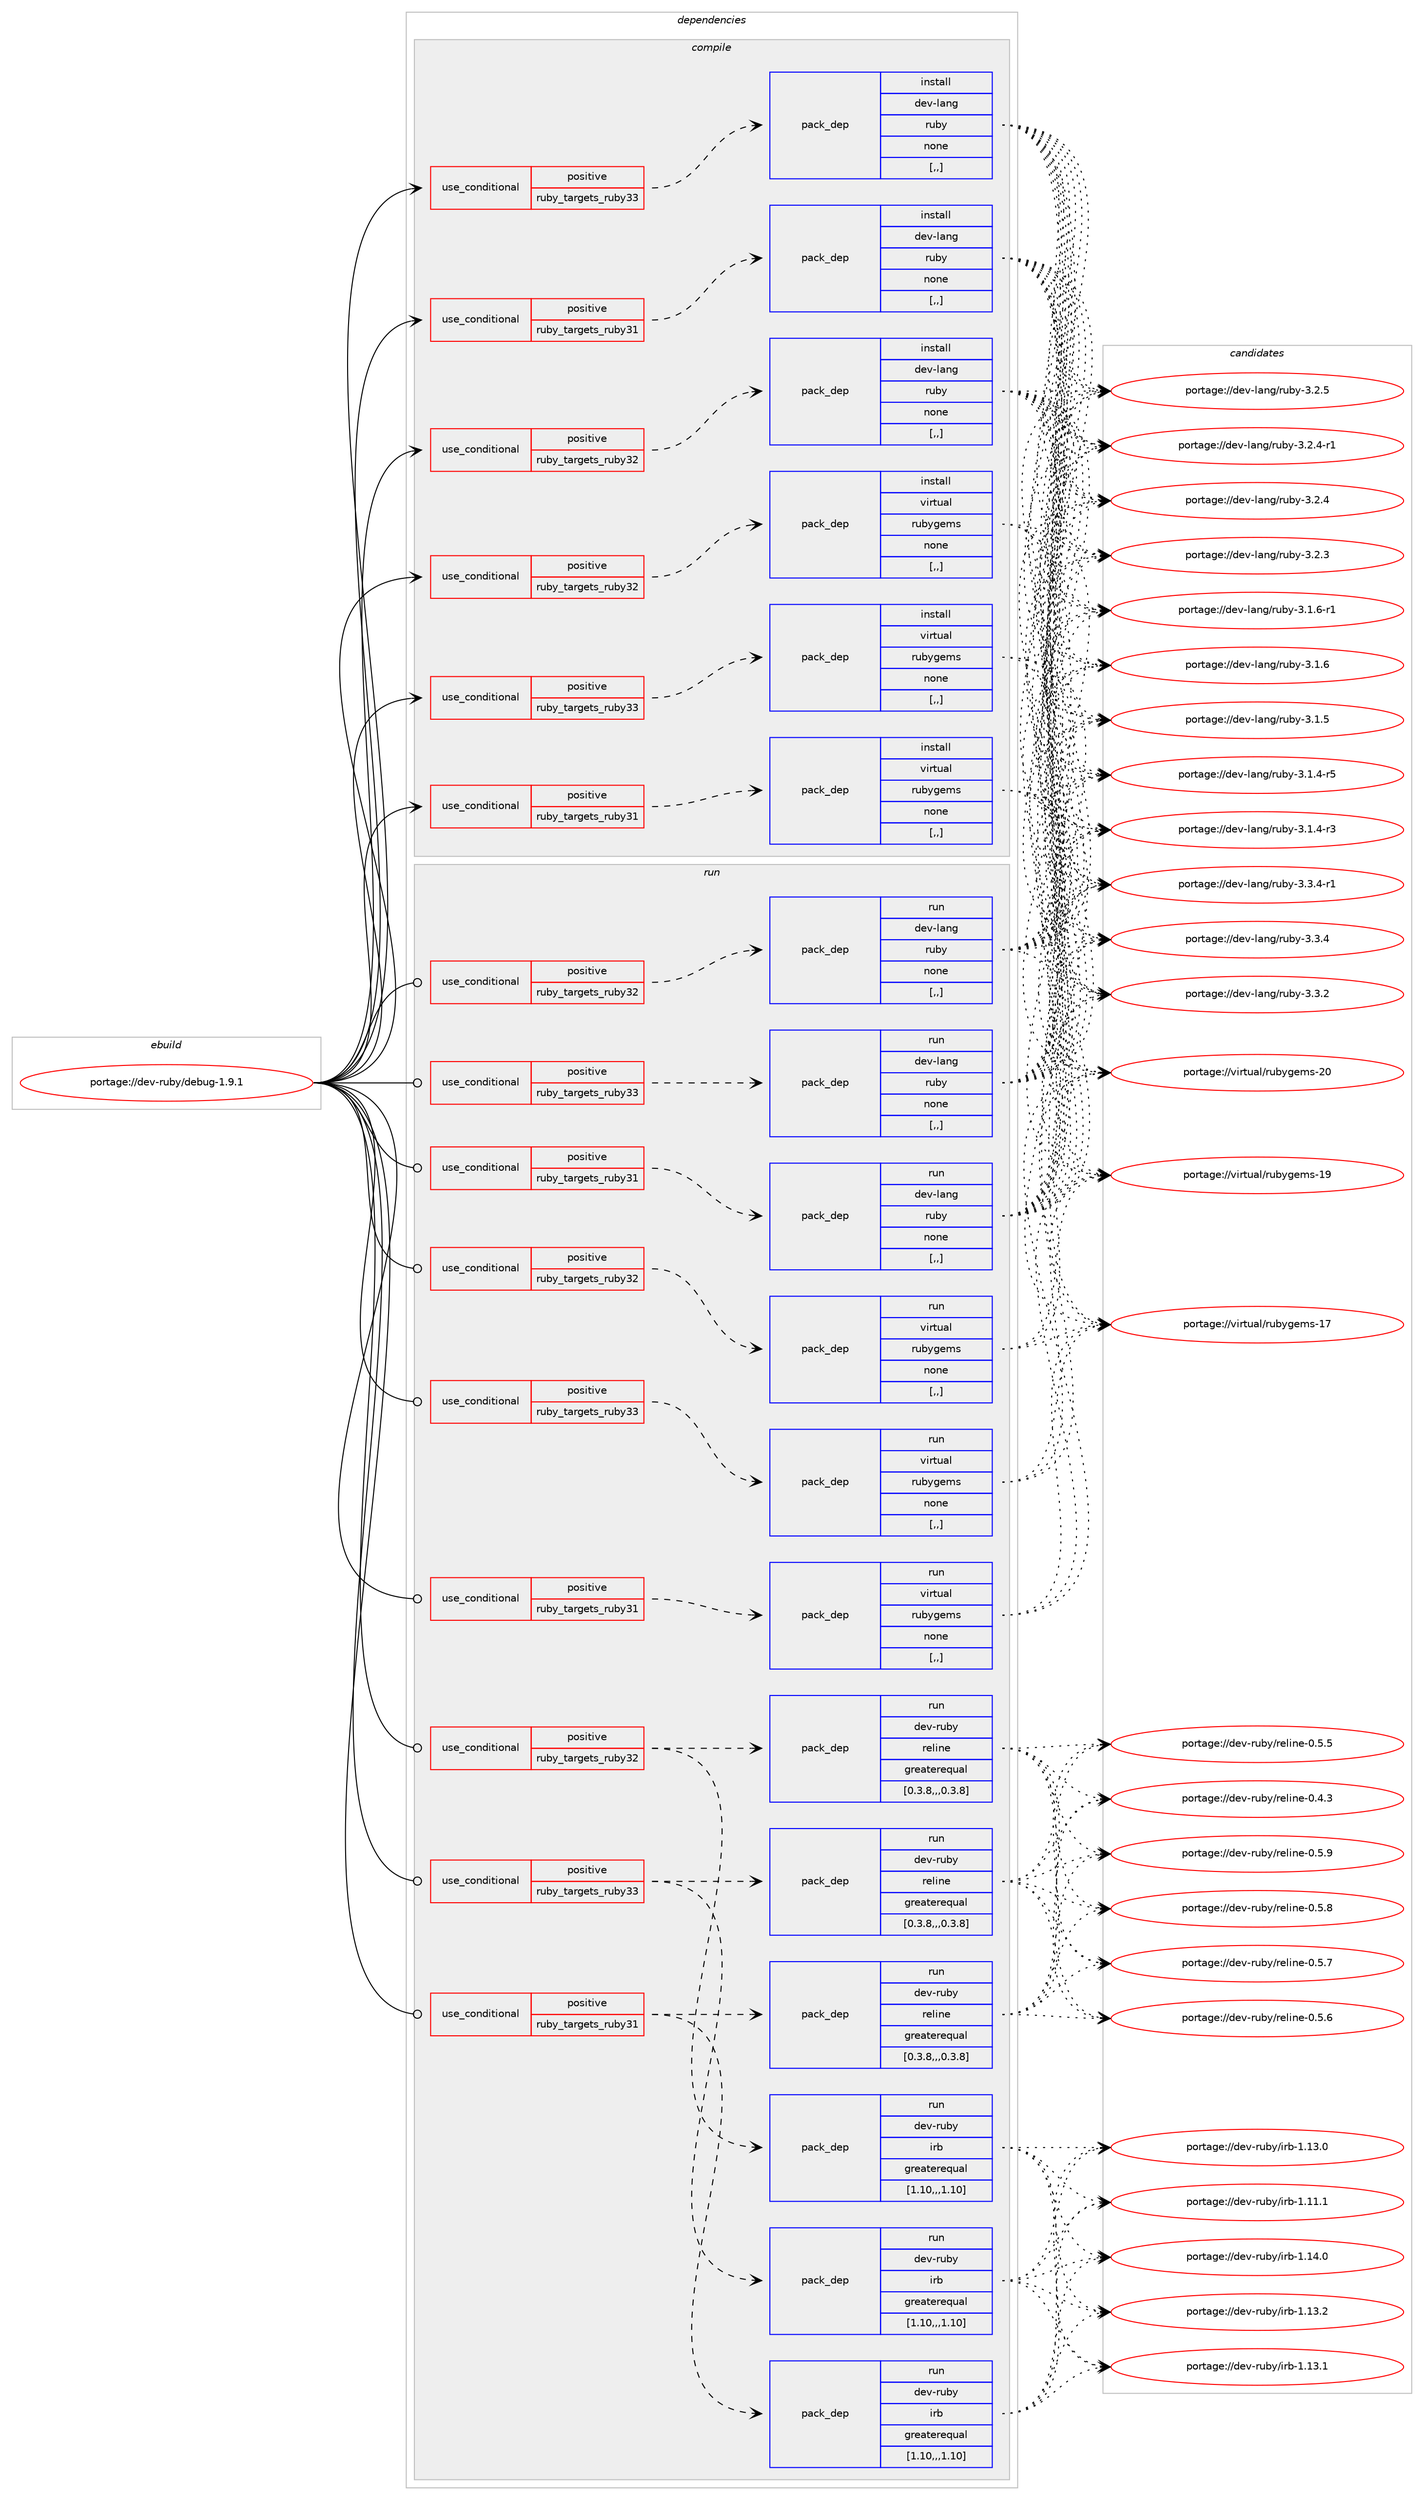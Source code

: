 digraph prolog {

# *************
# Graph options
# *************

newrank=true;
concentrate=true;
compound=true;
graph [rankdir=LR,fontname=Helvetica,fontsize=10,ranksep=1.5];#, ranksep=2.5, nodesep=0.2];
edge  [arrowhead=vee];
node  [fontname=Helvetica,fontsize=10];

# **********
# The ebuild
# **********

subgraph cluster_leftcol {
color=gray;
label=<<i>ebuild</i>>;
id [label="portage://dev-ruby/debug-1.9.1", color=red, width=4, href="../dev-ruby/debug-1.9.1.svg"];
}

# ****************
# The dependencies
# ****************

subgraph cluster_midcol {
color=gray;
label=<<i>dependencies</i>>;
subgraph cluster_compile {
fillcolor="#eeeeee";
style=filled;
label=<<i>compile</i>>;
subgraph cond46496 {
dependency181110 [label=<<TABLE BORDER="0" CELLBORDER="1" CELLSPACING="0" CELLPADDING="4"><TR><TD ROWSPAN="3" CELLPADDING="10">use_conditional</TD></TR><TR><TD>positive</TD></TR><TR><TD>ruby_targets_ruby31</TD></TR></TABLE>>, shape=none, color=red];
subgraph pack133316 {
dependency181111 [label=<<TABLE BORDER="0" CELLBORDER="1" CELLSPACING="0" CELLPADDING="4" WIDTH="220"><TR><TD ROWSPAN="6" CELLPADDING="30">pack_dep</TD></TR><TR><TD WIDTH="110">install</TD></TR><TR><TD>dev-lang</TD></TR><TR><TD>ruby</TD></TR><TR><TD>none</TD></TR><TR><TD>[,,]</TD></TR></TABLE>>, shape=none, color=blue];
}
dependency181110:e -> dependency181111:w [weight=20,style="dashed",arrowhead="vee"];
}
id:e -> dependency181110:w [weight=20,style="solid",arrowhead="vee"];
subgraph cond46497 {
dependency181112 [label=<<TABLE BORDER="0" CELLBORDER="1" CELLSPACING="0" CELLPADDING="4"><TR><TD ROWSPAN="3" CELLPADDING="10">use_conditional</TD></TR><TR><TD>positive</TD></TR><TR><TD>ruby_targets_ruby31</TD></TR></TABLE>>, shape=none, color=red];
subgraph pack133317 {
dependency181113 [label=<<TABLE BORDER="0" CELLBORDER="1" CELLSPACING="0" CELLPADDING="4" WIDTH="220"><TR><TD ROWSPAN="6" CELLPADDING="30">pack_dep</TD></TR><TR><TD WIDTH="110">install</TD></TR><TR><TD>virtual</TD></TR><TR><TD>rubygems</TD></TR><TR><TD>none</TD></TR><TR><TD>[,,]</TD></TR></TABLE>>, shape=none, color=blue];
}
dependency181112:e -> dependency181113:w [weight=20,style="dashed",arrowhead="vee"];
}
id:e -> dependency181112:w [weight=20,style="solid",arrowhead="vee"];
subgraph cond46498 {
dependency181114 [label=<<TABLE BORDER="0" CELLBORDER="1" CELLSPACING="0" CELLPADDING="4"><TR><TD ROWSPAN="3" CELLPADDING="10">use_conditional</TD></TR><TR><TD>positive</TD></TR><TR><TD>ruby_targets_ruby32</TD></TR></TABLE>>, shape=none, color=red];
subgraph pack133318 {
dependency181115 [label=<<TABLE BORDER="0" CELLBORDER="1" CELLSPACING="0" CELLPADDING="4" WIDTH="220"><TR><TD ROWSPAN="6" CELLPADDING="30">pack_dep</TD></TR><TR><TD WIDTH="110">install</TD></TR><TR><TD>dev-lang</TD></TR><TR><TD>ruby</TD></TR><TR><TD>none</TD></TR><TR><TD>[,,]</TD></TR></TABLE>>, shape=none, color=blue];
}
dependency181114:e -> dependency181115:w [weight=20,style="dashed",arrowhead="vee"];
}
id:e -> dependency181114:w [weight=20,style="solid",arrowhead="vee"];
subgraph cond46499 {
dependency181116 [label=<<TABLE BORDER="0" CELLBORDER="1" CELLSPACING="0" CELLPADDING="4"><TR><TD ROWSPAN="3" CELLPADDING="10">use_conditional</TD></TR><TR><TD>positive</TD></TR><TR><TD>ruby_targets_ruby32</TD></TR></TABLE>>, shape=none, color=red];
subgraph pack133319 {
dependency181117 [label=<<TABLE BORDER="0" CELLBORDER="1" CELLSPACING="0" CELLPADDING="4" WIDTH="220"><TR><TD ROWSPAN="6" CELLPADDING="30">pack_dep</TD></TR><TR><TD WIDTH="110">install</TD></TR><TR><TD>virtual</TD></TR><TR><TD>rubygems</TD></TR><TR><TD>none</TD></TR><TR><TD>[,,]</TD></TR></TABLE>>, shape=none, color=blue];
}
dependency181116:e -> dependency181117:w [weight=20,style="dashed",arrowhead="vee"];
}
id:e -> dependency181116:w [weight=20,style="solid",arrowhead="vee"];
subgraph cond46500 {
dependency181118 [label=<<TABLE BORDER="0" CELLBORDER="1" CELLSPACING="0" CELLPADDING="4"><TR><TD ROWSPAN="3" CELLPADDING="10">use_conditional</TD></TR><TR><TD>positive</TD></TR><TR><TD>ruby_targets_ruby33</TD></TR></TABLE>>, shape=none, color=red];
subgraph pack133320 {
dependency181119 [label=<<TABLE BORDER="0" CELLBORDER="1" CELLSPACING="0" CELLPADDING="4" WIDTH="220"><TR><TD ROWSPAN="6" CELLPADDING="30">pack_dep</TD></TR><TR><TD WIDTH="110">install</TD></TR><TR><TD>dev-lang</TD></TR><TR><TD>ruby</TD></TR><TR><TD>none</TD></TR><TR><TD>[,,]</TD></TR></TABLE>>, shape=none, color=blue];
}
dependency181118:e -> dependency181119:w [weight=20,style="dashed",arrowhead="vee"];
}
id:e -> dependency181118:w [weight=20,style="solid",arrowhead="vee"];
subgraph cond46501 {
dependency181120 [label=<<TABLE BORDER="0" CELLBORDER="1" CELLSPACING="0" CELLPADDING="4"><TR><TD ROWSPAN="3" CELLPADDING="10">use_conditional</TD></TR><TR><TD>positive</TD></TR><TR><TD>ruby_targets_ruby33</TD></TR></TABLE>>, shape=none, color=red];
subgraph pack133321 {
dependency181121 [label=<<TABLE BORDER="0" CELLBORDER="1" CELLSPACING="0" CELLPADDING="4" WIDTH="220"><TR><TD ROWSPAN="6" CELLPADDING="30">pack_dep</TD></TR><TR><TD WIDTH="110">install</TD></TR><TR><TD>virtual</TD></TR><TR><TD>rubygems</TD></TR><TR><TD>none</TD></TR><TR><TD>[,,]</TD></TR></TABLE>>, shape=none, color=blue];
}
dependency181120:e -> dependency181121:w [weight=20,style="dashed",arrowhead="vee"];
}
id:e -> dependency181120:w [weight=20,style="solid",arrowhead="vee"];
}
subgraph cluster_compileandrun {
fillcolor="#eeeeee";
style=filled;
label=<<i>compile and run</i>>;
}
subgraph cluster_run {
fillcolor="#eeeeee";
style=filled;
label=<<i>run</i>>;
subgraph cond46502 {
dependency181122 [label=<<TABLE BORDER="0" CELLBORDER="1" CELLSPACING="0" CELLPADDING="4"><TR><TD ROWSPAN="3" CELLPADDING="10">use_conditional</TD></TR><TR><TD>positive</TD></TR><TR><TD>ruby_targets_ruby31</TD></TR></TABLE>>, shape=none, color=red];
subgraph pack133322 {
dependency181123 [label=<<TABLE BORDER="0" CELLBORDER="1" CELLSPACING="0" CELLPADDING="4" WIDTH="220"><TR><TD ROWSPAN="6" CELLPADDING="30">pack_dep</TD></TR><TR><TD WIDTH="110">run</TD></TR><TR><TD>dev-lang</TD></TR><TR><TD>ruby</TD></TR><TR><TD>none</TD></TR><TR><TD>[,,]</TD></TR></TABLE>>, shape=none, color=blue];
}
dependency181122:e -> dependency181123:w [weight=20,style="dashed",arrowhead="vee"];
}
id:e -> dependency181122:w [weight=20,style="solid",arrowhead="odot"];
subgraph cond46503 {
dependency181124 [label=<<TABLE BORDER="0" CELLBORDER="1" CELLSPACING="0" CELLPADDING="4"><TR><TD ROWSPAN="3" CELLPADDING="10">use_conditional</TD></TR><TR><TD>positive</TD></TR><TR><TD>ruby_targets_ruby31</TD></TR></TABLE>>, shape=none, color=red];
subgraph pack133323 {
dependency181125 [label=<<TABLE BORDER="0" CELLBORDER="1" CELLSPACING="0" CELLPADDING="4" WIDTH="220"><TR><TD ROWSPAN="6" CELLPADDING="30">pack_dep</TD></TR><TR><TD WIDTH="110">run</TD></TR><TR><TD>dev-ruby</TD></TR><TR><TD>irb</TD></TR><TR><TD>greaterequal</TD></TR><TR><TD>[1.10,,,1.10]</TD></TR></TABLE>>, shape=none, color=blue];
}
dependency181124:e -> dependency181125:w [weight=20,style="dashed",arrowhead="vee"];
subgraph pack133324 {
dependency181126 [label=<<TABLE BORDER="0" CELLBORDER="1" CELLSPACING="0" CELLPADDING="4" WIDTH="220"><TR><TD ROWSPAN="6" CELLPADDING="30">pack_dep</TD></TR><TR><TD WIDTH="110">run</TD></TR><TR><TD>dev-ruby</TD></TR><TR><TD>reline</TD></TR><TR><TD>greaterequal</TD></TR><TR><TD>[0.3.8,,,0.3.8]</TD></TR></TABLE>>, shape=none, color=blue];
}
dependency181124:e -> dependency181126:w [weight=20,style="dashed",arrowhead="vee"];
}
id:e -> dependency181124:w [weight=20,style="solid",arrowhead="odot"];
subgraph cond46504 {
dependency181127 [label=<<TABLE BORDER="0" CELLBORDER="1" CELLSPACING="0" CELLPADDING="4"><TR><TD ROWSPAN="3" CELLPADDING="10">use_conditional</TD></TR><TR><TD>positive</TD></TR><TR><TD>ruby_targets_ruby31</TD></TR></TABLE>>, shape=none, color=red];
subgraph pack133325 {
dependency181128 [label=<<TABLE BORDER="0" CELLBORDER="1" CELLSPACING="0" CELLPADDING="4" WIDTH="220"><TR><TD ROWSPAN="6" CELLPADDING="30">pack_dep</TD></TR><TR><TD WIDTH="110">run</TD></TR><TR><TD>virtual</TD></TR><TR><TD>rubygems</TD></TR><TR><TD>none</TD></TR><TR><TD>[,,]</TD></TR></TABLE>>, shape=none, color=blue];
}
dependency181127:e -> dependency181128:w [weight=20,style="dashed",arrowhead="vee"];
}
id:e -> dependency181127:w [weight=20,style="solid",arrowhead="odot"];
subgraph cond46505 {
dependency181129 [label=<<TABLE BORDER="0" CELLBORDER="1" CELLSPACING="0" CELLPADDING="4"><TR><TD ROWSPAN="3" CELLPADDING="10">use_conditional</TD></TR><TR><TD>positive</TD></TR><TR><TD>ruby_targets_ruby32</TD></TR></TABLE>>, shape=none, color=red];
subgraph pack133326 {
dependency181130 [label=<<TABLE BORDER="0" CELLBORDER="1" CELLSPACING="0" CELLPADDING="4" WIDTH="220"><TR><TD ROWSPAN="6" CELLPADDING="30">pack_dep</TD></TR><TR><TD WIDTH="110">run</TD></TR><TR><TD>dev-lang</TD></TR><TR><TD>ruby</TD></TR><TR><TD>none</TD></TR><TR><TD>[,,]</TD></TR></TABLE>>, shape=none, color=blue];
}
dependency181129:e -> dependency181130:w [weight=20,style="dashed",arrowhead="vee"];
}
id:e -> dependency181129:w [weight=20,style="solid",arrowhead="odot"];
subgraph cond46506 {
dependency181131 [label=<<TABLE BORDER="0" CELLBORDER="1" CELLSPACING="0" CELLPADDING="4"><TR><TD ROWSPAN="3" CELLPADDING="10">use_conditional</TD></TR><TR><TD>positive</TD></TR><TR><TD>ruby_targets_ruby32</TD></TR></TABLE>>, shape=none, color=red];
subgraph pack133327 {
dependency181132 [label=<<TABLE BORDER="0" CELLBORDER="1" CELLSPACING="0" CELLPADDING="4" WIDTH="220"><TR><TD ROWSPAN="6" CELLPADDING="30">pack_dep</TD></TR><TR><TD WIDTH="110">run</TD></TR><TR><TD>dev-ruby</TD></TR><TR><TD>irb</TD></TR><TR><TD>greaterequal</TD></TR><TR><TD>[1.10,,,1.10]</TD></TR></TABLE>>, shape=none, color=blue];
}
dependency181131:e -> dependency181132:w [weight=20,style="dashed",arrowhead="vee"];
subgraph pack133328 {
dependency181133 [label=<<TABLE BORDER="0" CELLBORDER="1" CELLSPACING="0" CELLPADDING="4" WIDTH="220"><TR><TD ROWSPAN="6" CELLPADDING="30">pack_dep</TD></TR><TR><TD WIDTH="110">run</TD></TR><TR><TD>dev-ruby</TD></TR><TR><TD>reline</TD></TR><TR><TD>greaterequal</TD></TR><TR><TD>[0.3.8,,,0.3.8]</TD></TR></TABLE>>, shape=none, color=blue];
}
dependency181131:e -> dependency181133:w [weight=20,style="dashed",arrowhead="vee"];
}
id:e -> dependency181131:w [weight=20,style="solid",arrowhead="odot"];
subgraph cond46507 {
dependency181134 [label=<<TABLE BORDER="0" CELLBORDER="1" CELLSPACING="0" CELLPADDING="4"><TR><TD ROWSPAN="3" CELLPADDING="10">use_conditional</TD></TR><TR><TD>positive</TD></TR><TR><TD>ruby_targets_ruby32</TD></TR></TABLE>>, shape=none, color=red];
subgraph pack133329 {
dependency181135 [label=<<TABLE BORDER="0" CELLBORDER="1" CELLSPACING="0" CELLPADDING="4" WIDTH="220"><TR><TD ROWSPAN="6" CELLPADDING="30">pack_dep</TD></TR><TR><TD WIDTH="110">run</TD></TR><TR><TD>virtual</TD></TR><TR><TD>rubygems</TD></TR><TR><TD>none</TD></TR><TR><TD>[,,]</TD></TR></TABLE>>, shape=none, color=blue];
}
dependency181134:e -> dependency181135:w [weight=20,style="dashed",arrowhead="vee"];
}
id:e -> dependency181134:w [weight=20,style="solid",arrowhead="odot"];
subgraph cond46508 {
dependency181136 [label=<<TABLE BORDER="0" CELLBORDER="1" CELLSPACING="0" CELLPADDING="4"><TR><TD ROWSPAN="3" CELLPADDING="10">use_conditional</TD></TR><TR><TD>positive</TD></TR><TR><TD>ruby_targets_ruby33</TD></TR></TABLE>>, shape=none, color=red];
subgraph pack133330 {
dependency181137 [label=<<TABLE BORDER="0" CELLBORDER="1" CELLSPACING="0" CELLPADDING="4" WIDTH="220"><TR><TD ROWSPAN="6" CELLPADDING="30">pack_dep</TD></TR><TR><TD WIDTH="110">run</TD></TR><TR><TD>dev-lang</TD></TR><TR><TD>ruby</TD></TR><TR><TD>none</TD></TR><TR><TD>[,,]</TD></TR></TABLE>>, shape=none, color=blue];
}
dependency181136:e -> dependency181137:w [weight=20,style="dashed",arrowhead="vee"];
}
id:e -> dependency181136:w [weight=20,style="solid",arrowhead="odot"];
subgraph cond46509 {
dependency181138 [label=<<TABLE BORDER="0" CELLBORDER="1" CELLSPACING="0" CELLPADDING="4"><TR><TD ROWSPAN="3" CELLPADDING="10">use_conditional</TD></TR><TR><TD>positive</TD></TR><TR><TD>ruby_targets_ruby33</TD></TR></TABLE>>, shape=none, color=red];
subgraph pack133331 {
dependency181139 [label=<<TABLE BORDER="0" CELLBORDER="1" CELLSPACING="0" CELLPADDING="4" WIDTH="220"><TR><TD ROWSPAN="6" CELLPADDING="30">pack_dep</TD></TR><TR><TD WIDTH="110">run</TD></TR><TR><TD>dev-ruby</TD></TR><TR><TD>irb</TD></TR><TR><TD>greaterequal</TD></TR><TR><TD>[1.10,,,1.10]</TD></TR></TABLE>>, shape=none, color=blue];
}
dependency181138:e -> dependency181139:w [weight=20,style="dashed",arrowhead="vee"];
subgraph pack133332 {
dependency181140 [label=<<TABLE BORDER="0" CELLBORDER="1" CELLSPACING="0" CELLPADDING="4" WIDTH="220"><TR><TD ROWSPAN="6" CELLPADDING="30">pack_dep</TD></TR><TR><TD WIDTH="110">run</TD></TR><TR><TD>dev-ruby</TD></TR><TR><TD>reline</TD></TR><TR><TD>greaterequal</TD></TR><TR><TD>[0.3.8,,,0.3.8]</TD></TR></TABLE>>, shape=none, color=blue];
}
dependency181138:e -> dependency181140:w [weight=20,style="dashed",arrowhead="vee"];
}
id:e -> dependency181138:w [weight=20,style="solid",arrowhead="odot"];
subgraph cond46510 {
dependency181141 [label=<<TABLE BORDER="0" CELLBORDER="1" CELLSPACING="0" CELLPADDING="4"><TR><TD ROWSPAN="3" CELLPADDING="10">use_conditional</TD></TR><TR><TD>positive</TD></TR><TR><TD>ruby_targets_ruby33</TD></TR></TABLE>>, shape=none, color=red];
subgraph pack133333 {
dependency181142 [label=<<TABLE BORDER="0" CELLBORDER="1" CELLSPACING="0" CELLPADDING="4" WIDTH="220"><TR><TD ROWSPAN="6" CELLPADDING="30">pack_dep</TD></TR><TR><TD WIDTH="110">run</TD></TR><TR><TD>virtual</TD></TR><TR><TD>rubygems</TD></TR><TR><TD>none</TD></TR><TR><TD>[,,]</TD></TR></TABLE>>, shape=none, color=blue];
}
dependency181141:e -> dependency181142:w [weight=20,style="dashed",arrowhead="vee"];
}
id:e -> dependency181141:w [weight=20,style="solid",arrowhead="odot"];
}
}

# **************
# The candidates
# **************

subgraph cluster_choices {
rank=same;
color=gray;
label=<<i>candidates</i>>;

subgraph choice133316 {
color=black;
nodesep=1;
choice100101118451089711010347114117981214551465146524511449 [label="portage://dev-lang/ruby-3.3.4-r1", color=red, width=4,href="../dev-lang/ruby-3.3.4-r1.svg"];
choice10010111845108971101034711411798121455146514652 [label="portage://dev-lang/ruby-3.3.4", color=red, width=4,href="../dev-lang/ruby-3.3.4.svg"];
choice10010111845108971101034711411798121455146514650 [label="portage://dev-lang/ruby-3.3.2", color=red, width=4,href="../dev-lang/ruby-3.3.2.svg"];
choice10010111845108971101034711411798121455146504653 [label="portage://dev-lang/ruby-3.2.5", color=red, width=4,href="../dev-lang/ruby-3.2.5.svg"];
choice100101118451089711010347114117981214551465046524511449 [label="portage://dev-lang/ruby-3.2.4-r1", color=red, width=4,href="../dev-lang/ruby-3.2.4-r1.svg"];
choice10010111845108971101034711411798121455146504652 [label="portage://dev-lang/ruby-3.2.4", color=red, width=4,href="../dev-lang/ruby-3.2.4.svg"];
choice10010111845108971101034711411798121455146504651 [label="portage://dev-lang/ruby-3.2.3", color=red, width=4,href="../dev-lang/ruby-3.2.3.svg"];
choice100101118451089711010347114117981214551464946544511449 [label="portage://dev-lang/ruby-3.1.6-r1", color=red, width=4,href="../dev-lang/ruby-3.1.6-r1.svg"];
choice10010111845108971101034711411798121455146494654 [label="portage://dev-lang/ruby-3.1.6", color=red, width=4,href="../dev-lang/ruby-3.1.6.svg"];
choice10010111845108971101034711411798121455146494653 [label="portage://dev-lang/ruby-3.1.5", color=red, width=4,href="../dev-lang/ruby-3.1.5.svg"];
choice100101118451089711010347114117981214551464946524511453 [label="portage://dev-lang/ruby-3.1.4-r5", color=red, width=4,href="../dev-lang/ruby-3.1.4-r5.svg"];
choice100101118451089711010347114117981214551464946524511451 [label="portage://dev-lang/ruby-3.1.4-r3", color=red, width=4,href="../dev-lang/ruby-3.1.4-r3.svg"];
dependency181111:e -> choice100101118451089711010347114117981214551465146524511449:w [style=dotted,weight="100"];
dependency181111:e -> choice10010111845108971101034711411798121455146514652:w [style=dotted,weight="100"];
dependency181111:e -> choice10010111845108971101034711411798121455146514650:w [style=dotted,weight="100"];
dependency181111:e -> choice10010111845108971101034711411798121455146504653:w [style=dotted,weight="100"];
dependency181111:e -> choice100101118451089711010347114117981214551465046524511449:w [style=dotted,weight="100"];
dependency181111:e -> choice10010111845108971101034711411798121455146504652:w [style=dotted,weight="100"];
dependency181111:e -> choice10010111845108971101034711411798121455146504651:w [style=dotted,weight="100"];
dependency181111:e -> choice100101118451089711010347114117981214551464946544511449:w [style=dotted,weight="100"];
dependency181111:e -> choice10010111845108971101034711411798121455146494654:w [style=dotted,weight="100"];
dependency181111:e -> choice10010111845108971101034711411798121455146494653:w [style=dotted,weight="100"];
dependency181111:e -> choice100101118451089711010347114117981214551464946524511453:w [style=dotted,weight="100"];
dependency181111:e -> choice100101118451089711010347114117981214551464946524511451:w [style=dotted,weight="100"];
}
subgraph choice133317 {
color=black;
nodesep=1;
choice118105114116117971084711411798121103101109115455048 [label="portage://virtual/rubygems-20", color=red, width=4,href="../virtual/rubygems-20.svg"];
choice118105114116117971084711411798121103101109115454957 [label="portage://virtual/rubygems-19", color=red, width=4,href="../virtual/rubygems-19.svg"];
choice118105114116117971084711411798121103101109115454955 [label="portage://virtual/rubygems-17", color=red, width=4,href="../virtual/rubygems-17.svg"];
dependency181113:e -> choice118105114116117971084711411798121103101109115455048:w [style=dotted,weight="100"];
dependency181113:e -> choice118105114116117971084711411798121103101109115454957:w [style=dotted,weight="100"];
dependency181113:e -> choice118105114116117971084711411798121103101109115454955:w [style=dotted,weight="100"];
}
subgraph choice133318 {
color=black;
nodesep=1;
choice100101118451089711010347114117981214551465146524511449 [label="portage://dev-lang/ruby-3.3.4-r1", color=red, width=4,href="../dev-lang/ruby-3.3.4-r1.svg"];
choice10010111845108971101034711411798121455146514652 [label="portage://dev-lang/ruby-3.3.4", color=red, width=4,href="../dev-lang/ruby-3.3.4.svg"];
choice10010111845108971101034711411798121455146514650 [label="portage://dev-lang/ruby-3.3.2", color=red, width=4,href="../dev-lang/ruby-3.3.2.svg"];
choice10010111845108971101034711411798121455146504653 [label="portage://dev-lang/ruby-3.2.5", color=red, width=4,href="../dev-lang/ruby-3.2.5.svg"];
choice100101118451089711010347114117981214551465046524511449 [label="portage://dev-lang/ruby-3.2.4-r1", color=red, width=4,href="../dev-lang/ruby-3.2.4-r1.svg"];
choice10010111845108971101034711411798121455146504652 [label="portage://dev-lang/ruby-3.2.4", color=red, width=4,href="../dev-lang/ruby-3.2.4.svg"];
choice10010111845108971101034711411798121455146504651 [label="portage://dev-lang/ruby-3.2.3", color=red, width=4,href="../dev-lang/ruby-3.2.3.svg"];
choice100101118451089711010347114117981214551464946544511449 [label="portage://dev-lang/ruby-3.1.6-r1", color=red, width=4,href="../dev-lang/ruby-3.1.6-r1.svg"];
choice10010111845108971101034711411798121455146494654 [label="portage://dev-lang/ruby-3.1.6", color=red, width=4,href="../dev-lang/ruby-3.1.6.svg"];
choice10010111845108971101034711411798121455146494653 [label="portage://dev-lang/ruby-3.1.5", color=red, width=4,href="../dev-lang/ruby-3.1.5.svg"];
choice100101118451089711010347114117981214551464946524511453 [label="portage://dev-lang/ruby-3.1.4-r5", color=red, width=4,href="../dev-lang/ruby-3.1.4-r5.svg"];
choice100101118451089711010347114117981214551464946524511451 [label="portage://dev-lang/ruby-3.1.4-r3", color=red, width=4,href="../dev-lang/ruby-3.1.4-r3.svg"];
dependency181115:e -> choice100101118451089711010347114117981214551465146524511449:w [style=dotted,weight="100"];
dependency181115:e -> choice10010111845108971101034711411798121455146514652:w [style=dotted,weight="100"];
dependency181115:e -> choice10010111845108971101034711411798121455146514650:w [style=dotted,weight="100"];
dependency181115:e -> choice10010111845108971101034711411798121455146504653:w [style=dotted,weight="100"];
dependency181115:e -> choice100101118451089711010347114117981214551465046524511449:w [style=dotted,weight="100"];
dependency181115:e -> choice10010111845108971101034711411798121455146504652:w [style=dotted,weight="100"];
dependency181115:e -> choice10010111845108971101034711411798121455146504651:w [style=dotted,weight="100"];
dependency181115:e -> choice100101118451089711010347114117981214551464946544511449:w [style=dotted,weight="100"];
dependency181115:e -> choice10010111845108971101034711411798121455146494654:w [style=dotted,weight="100"];
dependency181115:e -> choice10010111845108971101034711411798121455146494653:w [style=dotted,weight="100"];
dependency181115:e -> choice100101118451089711010347114117981214551464946524511453:w [style=dotted,weight="100"];
dependency181115:e -> choice100101118451089711010347114117981214551464946524511451:w [style=dotted,weight="100"];
}
subgraph choice133319 {
color=black;
nodesep=1;
choice118105114116117971084711411798121103101109115455048 [label="portage://virtual/rubygems-20", color=red, width=4,href="../virtual/rubygems-20.svg"];
choice118105114116117971084711411798121103101109115454957 [label="portage://virtual/rubygems-19", color=red, width=4,href="../virtual/rubygems-19.svg"];
choice118105114116117971084711411798121103101109115454955 [label="portage://virtual/rubygems-17", color=red, width=4,href="../virtual/rubygems-17.svg"];
dependency181117:e -> choice118105114116117971084711411798121103101109115455048:w [style=dotted,weight="100"];
dependency181117:e -> choice118105114116117971084711411798121103101109115454957:w [style=dotted,weight="100"];
dependency181117:e -> choice118105114116117971084711411798121103101109115454955:w [style=dotted,weight="100"];
}
subgraph choice133320 {
color=black;
nodesep=1;
choice100101118451089711010347114117981214551465146524511449 [label="portage://dev-lang/ruby-3.3.4-r1", color=red, width=4,href="../dev-lang/ruby-3.3.4-r1.svg"];
choice10010111845108971101034711411798121455146514652 [label="portage://dev-lang/ruby-3.3.4", color=red, width=4,href="../dev-lang/ruby-3.3.4.svg"];
choice10010111845108971101034711411798121455146514650 [label="portage://dev-lang/ruby-3.3.2", color=red, width=4,href="../dev-lang/ruby-3.3.2.svg"];
choice10010111845108971101034711411798121455146504653 [label="portage://dev-lang/ruby-3.2.5", color=red, width=4,href="../dev-lang/ruby-3.2.5.svg"];
choice100101118451089711010347114117981214551465046524511449 [label="portage://dev-lang/ruby-3.2.4-r1", color=red, width=4,href="../dev-lang/ruby-3.2.4-r1.svg"];
choice10010111845108971101034711411798121455146504652 [label="portage://dev-lang/ruby-3.2.4", color=red, width=4,href="../dev-lang/ruby-3.2.4.svg"];
choice10010111845108971101034711411798121455146504651 [label="portage://dev-lang/ruby-3.2.3", color=red, width=4,href="../dev-lang/ruby-3.2.3.svg"];
choice100101118451089711010347114117981214551464946544511449 [label="portage://dev-lang/ruby-3.1.6-r1", color=red, width=4,href="../dev-lang/ruby-3.1.6-r1.svg"];
choice10010111845108971101034711411798121455146494654 [label="portage://dev-lang/ruby-3.1.6", color=red, width=4,href="../dev-lang/ruby-3.1.6.svg"];
choice10010111845108971101034711411798121455146494653 [label="portage://dev-lang/ruby-3.1.5", color=red, width=4,href="../dev-lang/ruby-3.1.5.svg"];
choice100101118451089711010347114117981214551464946524511453 [label="portage://dev-lang/ruby-3.1.4-r5", color=red, width=4,href="../dev-lang/ruby-3.1.4-r5.svg"];
choice100101118451089711010347114117981214551464946524511451 [label="portage://dev-lang/ruby-3.1.4-r3", color=red, width=4,href="../dev-lang/ruby-3.1.4-r3.svg"];
dependency181119:e -> choice100101118451089711010347114117981214551465146524511449:w [style=dotted,weight="100"];
dependency181119:e -> choice10010111845108971101034711411798121455146514652:w [style=dotted,weight="100"];
dependency181119:e -> choice10010111845108971101034711411798121455146514650:w [style=dotted,weight="100"];
dependency181119:e -> choice10010111845108971101034711411798121455146504653:w [style=dotted,weight="100"];
dependency181119:e -> choice100101118451089711010347114117981214551465046524511449:w [style=dotted,weight="100"];
dependency181119:e -> choice10010111845108971101034711411798121455146504652:w [style=dotted,weight="100"];
dependency181119:e -> choice10010111845108971101034711411798121455146504651:w [style=dotted,weight="100"];
dependency181119:e -> choice100101118451089711010347114117981214551464946544511449:w [style=dotted,weight="100"];
dependency181119:e -> choice10010111845108971101034711411798121455146494654:w [style=dotted,weight="100"];
dependency181119:e -> choice10010111845108971101034711411798121455146494653:w [style=dotted,weight="100"];
dependency181119:e -> choice100101118451089711010347114117981214551464946524511453:w [style=dotted,weight="100"];
dependency181119:e -> choice100101118451089711010347114117981214551464946524511451:w [style=dotted,weight="100"];
}
subgraph choice133321 {
color=black;
nodesep=1;
choice118105114116117971084711411798121103101109115455048 [label="portage://virtual/rubygems-20", color=red, width=4,href="../virtual/rubygems-20.svg"];
choice118105114116117971084711411798121103101109115454957 [label="portage://virtual/rubygems-19", color=red, width=4,href="../virtual/rubygems-19.svg"];
choice118105114116117971084711411798121103101109115454955 [label="portage://virtual/rubygems-17", color=red, width=4,href="../virtual/rubygems-17.svg"];
dependency181121:e -> choice118105114116117971084711411798121103101109115455048:w [style=dotted,weight="100"];
dependency181121:e -> choice118105114116117971084711411798121103101109115454957:w [style=dotted,weight="100"];
dependency181121:e -> choice118105114116117971084711411798121103101109115454955:w [style=dotted,weight="100"];
}
subgraph choice133322 {
color=black;
nodesep=1;
choice100101118451089711010347114117981214551465146524511449 [label="portage://dev-lang/ruby-3.3.4-r1", color=red, width=4,href="../dev-lang/ruby-3.3.4-r1.svg"];
choice10010111845108971101034711411798121455146514652 [label="portage://dev-lang/ruby-3.3.4", color=red, width=4,href="../dev-lang/ruby-3.3.4.svg"];
choice10010111845108971101034711411798121455146514650 [label="portage://dev-lang/ruby-3.3.2", color=red, width=4,href="../dev-lang/ruby-3.3.2.svg"];
choice10010111845108971101034711411798121455146504653 [label="portage://dev-lang/ruby-3.2.5", color=red, width=4,href="../dev-lang/ruby-3.2.5.svg"];
choice100101118451089711010347114117981214551465046524511449 [label="portage://dev-lang/ruby-3.2.4-r1", color=red, width=4,href="../dev-lang/ruby-3.2.4-r1.svg"];
choice10010111845108971101034711411798121455146504652 [label="portage://dev-lang/ruby-3.2.4", color=red, width=4,href="../dev-lang/ruby-3.2.4.svg"];
choice10010111845108971101034711411798121455146504651 [label="portage://dev-lang/ruby-3.2.3", color=red, width=4,href="../dev-lang/ruby-3.2.3.svg"];
choice100101118451089711010347114117981214551464946544511449 [label="portage://dev-lang/ruby-3.1.6-r1", color=red, width=4,href="../dev-lang/ruby-3.1.6-r1.svg"];
choice10010111845108971101034711411798121455146494654 [label="portage://dev-lang/ruby-3.1.6", color=red, width=4,href="../dev-lang/ruby-3.1.6.svg"];
choice10010111845108971101034711411798121455146494653 [label="portage://dev-lang/ruby-3.1.5", color=red, width=4,href="../dev-lang/ruby-3.1.5.svg"];
choice100101118451089711010347114117981214551464946524511453 [label="portage://dev-lang/ruby-3.1.4-r5", color=red, width=4,href="../dev-lang/ruby-3.1.4-r5.svg"];
choice100101118451089711010347114117981214551464946524511451 [label="portage://dev-lang/ruby-3.1.4-r3", color=red, width=4,href="../dev-lang/ruby-3.1.4-r3.svg"];
dependency181123:e -> choice100101118451089711010347114117981214551465146524511449:w [style=dotted,weight="100"];
dependency181123:e -> choice10010111845108971101034711411798121455146514652:w [style=dotted,weight="100"];
dependency181123:e -> choice10010111845108971101034711411798121455146514650:w [style=dotted,weight="100"];
dependency181123:e -> choice10010111845108971101034711411798121455146504653:w [style=dotted,weight="100"];
dependency181123:e -> choice100101118451089711010347114117981214551465046524511449:w [style=dotted,weight="100"];
dependency181123:e -> choice10010111845108971101034711411798121455146504652:w [style=dotted,weight="100"];
dependency181123:e -> choice10010111845108971101034711411798121455146504651:w [style=dotted,weight="100"];
dependency181123:e -> choice100101118451089711010347114117981214551464946544511449:w [style=dotted,weight="100"];
dependency181123:e -> choice10010111845108971101034711411798121455146494654:w [style=dotted,weight="100"];
dependency181123:e -> choice10010111845108971101034711411798121455146494653:w [style=dotted,weight="100"];
dependency181123:e -> choice100101118451089711010347114117981214551464946524511453:w [style=dotted,weight="100"];
dependency181123:e -> choice100101118451089711010347114117981214551464946524511451:w [style=dotted,weight="100"];
}
subgraph choice133323 {
color=black;
nodesep=1;
choice1001011184511411798121471051149845494649524648 [label="portage://dev-ruby/irb-1.14.0", color=red, width=4,href="../dev-ruby/irb-1.14.0.svg"];
choice1001011184511411798121471051149845494649514650 [label="portage://dev-ruby/irb-1.13.2", color=red, width=4,href="../dev-ruby/irb-1.13.2.svg"];
choice1001011184511411798121471051149845494649514649 [label="portage://dev-ruby/irb-1.13.1", color=red, width=4,href="../dev-ruby/irb-1.13.1.svg"];
choice1001011184511411798121471051149845494649514648 [label="portage://dev-ruby/irb-1.13.0", color=red, width=4,href="../dev-ruby/irb-1.13.0.svg"];
choice1001011184511411798121471051149845494649494649 [label="portage://dev-ruby/irb-1.11.1", color=red, width=4,href="../dev-ruby/irb-1.11.1.svg"];
dependency181125:e -> choice1001011184511411798121471051149845494649524648:w [style=dotted,weight="100"];
dependency181125:e -> choice1001011184511411798121471051149845494649514650:w [style=dotted,weight="100"];
dependency181125:e -> choice1001011184511411798121471051149845494649514649:w [style=dotted,weight="100"];
dependency181125:e -> choice1001011184511411798121471051149845494649514648:w [style=dotted,weight="100"];
dependency181125:e -> choice1001011184511411798121471051149845494649494649:w [style=dotted,weight="100"];
}
subgraph choice133324 {
color=black;
nodesep=1;
choice100101118451141179812147114101108105110101454846534657 [label="portage://dev-ruby/reline-0.5.9", color=red, width=4,href="../dev-ruby/reline-0.5.9.svg"];
choice100101118451141179812147114101108105110101454846534656 [label="portage://dev-ruby/reline-0.5.8", color=red, width=4,href="../dev-ruby/reline-0.5.8.svg"];
choice100101118451141179812147114101108105110101454846534655 [label="portage://dev-ruby/reline-0.5.7", color=red, width=4,href="../dev-ruby/reline-0.5.7.svg"];
choice100101118451141179812147114101108105110101454846534654 [label="portage://dev-ruby/reline-0.5.6", color=red, width=4,href="../dev-ruby/reline-0.5.6.svg"];
choice100101118451141179812147114101108105110101454846534653 [label="portage://dev-ruby/reline-0.5.5", color=red, width=4,href="../dev-ruby/reline-0.5.5.svg"];
choice100101118451141179812147114101108105110101454846524651 [label="portage://dev-ruby/reline-0.4.3", color=red, width=4,href="../dev-ruby/reline-0.4.3.svg"];
dependency181126:e -> choice100101118451141179812147114101108105110101454846534657:w [style=dotted,weight="100"];
dependency181126:e -> choice100101118451141179812147114101108105110101454846534656:w [style=dotted,weight="100"];
dependency181126:e -> choice100101118451141179812147114101108105110101454846534655:w [style=dotted,weight="100"];
dependency181126:e -> choice100101118451141179812147114101108105110101454846534654:w [style=dotted,weight="100"];
dependency181126:e -> choice100101118451141179812147114101108105110101454846534653:w [style=dotted,weight="100"];
dependency181126:e -> choice100101118451141179812147114101108105110101454846524651:w [style=dotted,weight="100"];
}
subgraph choice133325 {
color=black;
nodesep=1;
choice118105114116117971084711411798121103101109115455048 [label="portage://virtual/rubygems-20", color=red, width=4,href="../virtual/rubygems-20.svg"];
choice118105114116117971084711411798121103101109115454957 [label="portage://virtual/rubygems-19", color=red, width=4,href="../virtual/rubygems-19.svg"];
choice118105114116117971084711411798121103101109115454955 [label="portage://virtual/rubygems-17", color=red, width=4,href="../virtual/rubygems-17.svg"];
dependency181128:e -> choice118105114116117971084711411798121103101109115455048:w [style=dotted,weight="100"];
dependency181128:e -> choice118105114116117971084711411798121103101109115454957:w [style=dotted,weight="100"];
dependency181128:e -> choice118105114116117971084711411798121103101109115454955:w [style=dotted,weight="100"];
}
subgraph choice133326 {
color=black;
nodesep=1;
choice100101118451089711010347114117981214551465146524511449 [label="portage://dev-lang/ruby-3.3.4-r1", color=red, width=4,href="../dev-lang/ruby-3.3.4-r1.svg"];
choice10010111845108971101034711411798121455146514652 [label="portage://dev-lang/ruby-3.3.4", color=red, width=4,href="../dev-lang/ruby-3.3.4.svg"];
choice10010111845108971101034711411798121455146514650 [label="portage://dev-lang/ruby-3.3.2", color=red, width=4,href="../dev-lang/ruby-3.3.2.svg"];
choice10010111845108971101034711411798121455146504653 [label="portage://dev-lang/ruby-3.2.5", color=red, width=4,href="../dev-lang/ruby-3.2.5.svg"];
choice100101118451089711010347114117981214551465046524511449 [label="portage://dev-lang/ruby-3.2.4-r1", color=red, width=4,href="../dev-lang/ruby-3.2.4-r1.svg"];
choice10010111845108971101034711411798121455146504652 [label="portage://dev-lang/ruby-3.2.4", color=red, width=4,href="../dev-lang/ruby-3.2.4.svg"];
choice10010111845108971101034711411798121455146504651 [label="portage://dev-lang/ruby-3.2.3", color=red, width=4,href="../dev-lang/ruby-3.2.3.svg"];
choice100101118451089711010347114117981214551464946544511449 [label="portage://dev-lang/ruby-3.1.6-r1", color=red, width=4,href="../dev-lang/ruby-3.1.6-r1.svg"];
choice10010111845108971101034711411798121455146494654 [label="portage://dev-lang/ruby-3.1.6", color=red, width=4,href="../dev-lang/ruby-3.1.6.svg"];
choice10010111845108971101034711411798121455146494653 [label="portage://dev-lang/ruby-3.1.5", color=red, width=4,href="../dev-lang/ruby-3.1.5.svg"];
choice100101118451089711010347114117981214551464946524511453 [label="portage://dev-lang/ruby-3.1.4-r5", color=red, width=4,href="../dev-lang/ruby-3.1.4-r5.svg"];
choice100101118451089711010347114117981214551464946524511451 [label="portage://dev-lang/ruby-3.1.4-r3", color=red, width=4,href="../dev-lang/ruby-3.1.4-r3.svg"];
dependency181130:e -> choice100101118451089711010347114117981214551465146524511449:w [style=dotted,weight="100"];
dependency181130:e -> choice10010111845108971101034711411798121455146514652:w [style=dotted,weight="100"];
dependency181130:e -> choice10010111845108971101034711411798121455146514650:w [style=dotted,weight="100"];
dependency181130:e -> choice10010111845108971101034711411798121455146504653:w [style=dotted,weight="100"];
dependency181130:e -> choice100101118451089711010347114117981214551465046524511449:w [style=dotted,weight="100"];
dependency181130:e -> choice10010111845108971101034711411798121455146504652:w [style=dotted,weight="100"];
dependency181130:e -> choice10010111845108971101034711411798121455146504651:w [style=dotted,weight="100"];
dependency181130:e -> choice100101118451089711010347114117981214551464946544511449:w [style=dotted,weight="100"];
dependency181130:e -> choice10010111845108971101034711411798121455146494654:w [style=dotted,weight="100"];
dependency181130:e -> choice10010111845108971101034711411798121455146494653:w [style=dotted,weight="100"];
dependency181130:e -> choice100101118451089711010347114117981214551464946524511453:w [style=dotted,weight="100"];
dependency181130:e -> choice100101118451089711010347114117981214551464946524511451:w [style=dotted,weight="100"];
}
subgraph choice133327 {
color=black;
nodesep=1;
choice1001011184511411798121471051149845494649524648 [label="portage://dev-ruby/irb-1.14.0", color=red, width=4,href="../dev-ruby/irb-1.14.0.svg"];
choice1001011184511411798121471051149845494649514650 [label="portage://dev-ruby/irb-1.13.2", color=red, width=4,href="../dev-ruby/irb-1.13.2.svg"];
choice1001011184511411798121471051149845494649514649 [label="portage://dev-ruby/irb-1.13.1", color=red, width=4,href="../dev-ruby/irb-1.13.1.svg"];
choice1001011184511411798121471051149845494649514648 [label="portage://dev-ruby/irb-1.13.0", color=red, width=4,href="../dev-ruby/irb-1.13.0.svg"];
choice1001011184511411798121471051149845494649494649 [label="portage://dev-ruby/irb-1.11.1", color=red, width=4,href="../dev-ruby/irb-1.11.1.svg"];
dependency181132:e -> choice1001011184511411798121471051149845494649524648:w [style=dotted,weight="100"];
dependency181132:e -> choice1001011184511411798121471051149845494649514650:w [style=dotted,weight="100"];
dependency181132:e -> choice1001011184511411798121471051149845494649514649:w [style=dotted,weight="100"];
dependency181132:e -> choice1001011184511411798121471051149845494649514648:w [style=dotted,weight="100"];
dependency181132:e -> choice1001011184511411798121471051149845494649494649:w [style=dotted,weight="100"];
}
subgraph choice133328 {
color=black;
nodesep=1;
choice100101118451141179812147114101108105110101454846534657 [label="portage://dev-ruby/reline-0.5.9", color=red, width=4,href="../dev-ruby/reline-0.5.9.svg"];
choice100101118451141179812147114101108105110101454846534656 [label="portage://dev-ruby/reline-0.5.8", color=red, width=4,href="../dev-ruby/reline-0.5.8.svg"];
choice100101118451141179812147114101108105110101454846534655 [label="portage://dev-ruby/reline-0.5.7", color=red, width=4,href="../dev-ruby/reline-0.5.7.svg"];
choice100101118451141179812147114101108105110101454846534654 [label="portage://dev-ruby/reline-0.5.6", color=red, width=4,href="../dev-ruby/reline-0.5.6.svg"];
choice100101118451141179812147114101108105110101454846534653 [label="portage://dev-ruby/reline-0.5.5", color=red, width=4,href="../dev-ruby/reline-0.5.5.svg"];
choice100101118451141179812147114101108105110101454846524651 [label="portage://dev-ruby/reline-0.4.3", color=red, width=4,href="../dev-ruby/reline-0.4.3.svg"];
dependency181133:e -> choice100101118451141179812147114101108105110101454846534657:w [style=dotted,weight="100"];
dependency181133:e -> choice100101118451141179812147114101108105110101454846534656:w [style=dotted,weight="100"];
dependency181133:e -> choice100101118451141179812147114101108105110101454846534655:w [style=dotted,weight="100"];
dependency181133:e -> choice100101118451141179812147114101108105110101454846534654:w [style=dotted,weight="100"];
dependency181133:e -> choice100101118451141179812147114101108105110101454846534653:w [style=dotted,weight="100"];
dependency181133:e -> choice100101118451141179812147114101108105110101454846524651:w [style=dotted,weight="100"];
}
subgraph choice133329 {
color=black;
nodesep=1;
choice118105114116117971084711411798121103101109115455048 [label="portage://virtual/rubygems-20", color=red, width=4,href="../virtual/rubygems-20.svg"];
choice118105114116117971084711411798121103101109115454957 [label="portage://virtual/rubygems-19", color=red, width=4,href="../virtual/rubygems-19.svg"];
choice118105114116117971084711411798121103101109115454955 [label="portage://virtual/rubygems-17", color=red, width=4,href="../virtual/rubygems-17.svg"];
dependency181135:e -> choice118105114116117971084711411798121103101109115455048:w [style=dotted,weight="100"];
dependency181135:e -> choice118105114116117971084711411798121103101109115454957:w [style=dotted,weight="100"];
dependency181135:e -> choice118105114116117971084711411798121103101109115454955:w [style=dotted,weight="100"];
}
subgraph choice133330 {
color=black;
nodesep=1;
choice100101118451089711010347114117981214551465146524511449 [label="portage://dev-lang/ruby-3.3.4-r1", color=red, width=4,href="../dev-lang/ruby-3.3.4-r1.svg"];
choice10010111845108971101034711411798121455146514652 [label="portage://dev-lang/ruby-3.3.4", color=red, width=4,href="../dev-lang/ruby-3.3.4.svg"];
choice10010111845108971101034711411798121455146514650 [label="portage://dev-lang/ruby-3.3.2", color=red, width=4,href="../dev-lang/ruby-3.3.2.svg"];
choice10010111845108971101034711411798121455146504653 [label="portage://dev-lang/ruby-3.2.5", color=red, width=4,href="../dev-lang/ruby-3.2.5.svg"];
choice100101118451089711010347114117981214551465046524511449 [label="portage://dev-lang/ruby-3.2.4-r1", color=red, width=4,href="../dev-lang/ruby-3.2.4-r1.svg"];
choice10010111845108971101034711411798121455146504652 [label="portage://dev-lang/ruby-3.2.4", color=red, width=4,href="../dev-lang/ruby-3.2.4.svg"];
choice10010111845108971101034711411798121455146504651 [label="portage://dev-lang/ruby-3.2.3", color=red, width=4,href="../dev-lang/ruby-3.2.3.svg"];
choice100101118451089711010347114117981214551464946544511449 [label="portage://dev-lang/ruby-3.1.6-r1", color=red, width=4,href="../dev-lang/ruby-3.1.6-r1.svg"];
choice10010111845108971101034711411798121455146494654 [label="portage://dev-lang/ruby-3.1.6", color=red, width=4,href="../dev-lang/ruby-3.1.6.svg"];
choice10010111845108971101034711411798121455146494653 [label="portage://dev-lang/ruby-3.1.5", color=red, width=4,href="../dev-lang/ruby-3.1.5.svg"];
choice100101118451089711010347114117981214551464946524511453 [label="portage://dev-lang/ruby-3.1.4-r5", color=red, width=4,href="../dev-lang/ruby-3.1.4-r5.svg"];
choice100101118451089711010347114117981214551464946524511451 [label="portage://dev-lang/ruby-3.1.4-r3", color=red, width=4,href="../dev-lang/ruby-3.1.4-r3.svg"];
dependency181137:e -> choice100101118451089711010347114117981214551465146524511449:w [style=dotted,weight="100"];
dependency181137:e -> choice10010111845108971101034711411798121455146514652:w [style=dotted,weight="100"];
dependency181137:e -> choice10010111845108971101034711411798121455146514650:w [style=dotted,weight="100"];
dependency181137:e -> choice10010111845108971101034711411798121455146504653:w [style=dotted,weight="100"];
dependency181137:e -> choice100101118451089711010347114117981214551465046524511449:w [style=dotted,weight="100"];
dependency181137:e -> choice10010111845108971101034711411798121455146504652:w [style=dotted,weight="100"];
dependency181137:e -> choice10010111845108971101034711411798121455146504651:w [style=dotted,weight="100"];
dependency181137:e -> choice100101118451089711010347114117981214551464946544511449:w [style=dotted,weight="100"];
dependency181137:e -> choice10010111845108971101034711411798121455146494654:w [style=dotted,weight="100"];
dependency181137:e -> choice10010111845108971101034711411798121455146494653:w [style=dotted,weight="100"];
dependency181137:e -> choice100101118451089711010347114117981214551464946524511453:w [style=dotted,weight="100"];
dependency181137:e -> choice100101118451089711010347114117981214551464946524511451:w [style=dotted,weight="100"];
}
subgraph choice133331 {
color=black;
nodesep=1;
choice1001011184511411798121471051149845494649524648 [label="portage://dev-ruby/irb-1.14.0", color=red, width=4,href="../dev-ruby/irb-1.14.0.svg"];
choice1001011184511411798121471051149845494649514650 [label="portage://dev-ruby/irb-1.13.2", color=red, width=4,href="../dev-ruby/irb-1.13.2.svg"];
choice1001011184511411798121471051149845494649514649 [label="portage://dev-ruby/irb-1.13.1", color=red, width=4,href="../dev-ruby/irb-1.13.1.svg"];
choice1001011184511411798121471051149845494649514648 [label="portage://dev-ruby/irb-1.13.0", color=red, width=4,href="../dev-ruby/irb-1.13.0.svg"];
choice1001011184511411798121471051149845494649494649 [label="portage://dev-ruby/irb-1.11.1", color=red, width=4,href="../dev-ruby/irb-1.11.1.svg"];
dependency181139:e -> choice1001011184511411798121471051149845494649524648:w [style=dotted,weight="100"];
dependency181139:e -> choice1001011184511411798121471051149845494649514650:w [style=dotted,weight="100"];
dependency181139:e -> choice1001011184511411798121471051149845494649514649:w [style=dotted,weight="100"];
dependency181139:e -> choice1001011184511411798121471051149845494649514648:w [style=dotted,weight="100"];
dependency181139:e -> choice1001011184511411798121471051149845494649494649:w [style=dotted,weight="100"];
}
subgraph choice133332 {
color=black;
nodesep=1;
choice100101118451141179812147114101108105110101454846534657 [label="portage://dev-ruby/reline-0.5.9", color=red, width=4,href="../dev-ruby/reline-0.5.9.svg"];
choice100101118451141179812147114101108105110101454846534656 [label="portage://dev-ruby/reline-0.5.8", color=red, width=4,href="../dev-ruby/reline-0.5.8.svg"];
choice100101118451141179812147114101108105110101454846534655 [label="portage://dev-ruby/reline-0.5.7", color=red, width=4,href="../dev-ruby/reline-0.5.7.svg"];
choice100101118451141179812147114101108105110101454846534654 [label="portage://dev-ruby/reline-0.5.6", color=red, width=4,href="../dev-ruby/reline-0.5.6.svg"];
choice100101118451141179812147114101108105110101454846534653 [label="portage://dev-ruby/reline-0.5.5", color=red, width=4,href="../dev-ruby/reline-0.5.5.svg"];
choice100101118451141179812147114101108105110101454846524651 [label="portage://dev-ruby/reline-0.4.3", color=red, width=4,href="../dev-ruby/reline-0.4.3.svg"];
dependency181140:e -> choice100101118451141179812147114101108105110101454846534657:w [style=dotted,weight="100"];
dependency181140:e -> choice100101118451141179812147114101108105110101454846534656:w [style=dotted,weight="100"];
dependency181140:e -> choice100101118451141179812147114101108105110101454846534655:w [style=dotted,weight="100"];
dependency181140:e -> choice100101118451141179812147114101108105110101454846534654:w [style=dotted,weight="100"];
dependency181140:e -> choice100101118451141179812147114101108105110101454846534653:w [style=dotted,weight="100"];
dependency181140:e -> choice100101118451141179812147114101108105110101454846524651:w [style=dotted,weight="100"];
}
subgraph choice133333 {
color=black;
nodesep=1;
choice118105114116117971084711411798121103101109115455048 [label="portage://virtual/rubygems-20", color=red, width=4,href="../virtual/rubygems-20.svg"];
choice118105114116117971084711411798121103101109115454957 [label="portage://virtual/rubygems-19", color=red, width=4,href="../virtual/rubygems-19.svg"];
choice118105114116117971084711411798121103101109115454955 [label="portage://virtual/rubygems-17", color=red, width=4,href="../virtual/rubygems-17.svg"];
dependency181142:e -> choice118105114116117971084711411798121103101109115455048:w [style=dotted,weight="100"];
dependency181142:e -> choice118105114116117971084711411798121103101109115454957:w [style=dotted,weight="100"];
dependency181142:e -> choice118105114116117971084711411798121103101109115454955:w [style=dotted,weight="100"];
}
}

}
